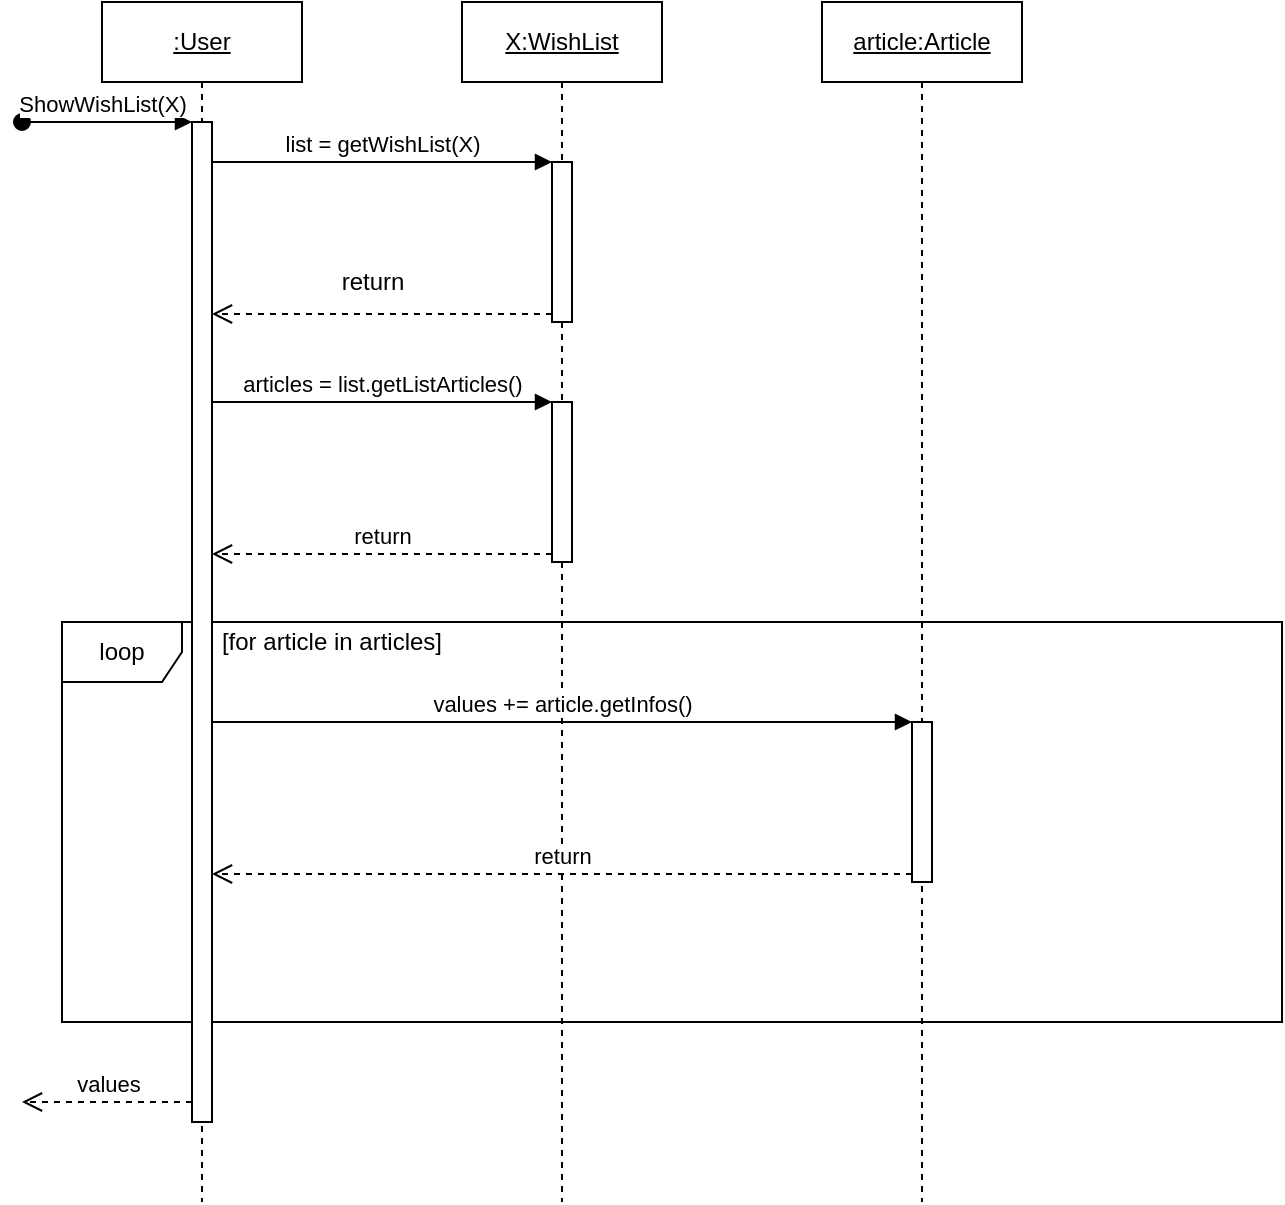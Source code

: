 <mxfile version="12.9.6" type="google"><diagram id="xSjLbOeb4Q_Lxthpekm5" name="Page-1"><mxGraphModel dx="1038" dy="531" grid="1" gridSize="10" guides="1" tooltips="1" connect="1" arrows="1" fold="1" page="1" pageScale="1" pageWidth="850" pageHeight="1100" math="0" shadow="0"><root><mxCell id="0"/><mxCell id="1" parent="0"/><mxCell id="Cd-1w0f5CPjfxfT0OCZ9-16" value="loop" style="shape=umlFrame;whiteSpace=wrap;html=1;" parent="1" vertex="1"><mxGeometry x="40" y="350" width="610" height="200" as="geometry"/></mxCell><mxCell id="Cd-1w0f5CPjfxfT0OCZ9-1" value="&lt;u&gt;:User&lt;/u&gt;" style="shape=umlLifeline;perimeter=lifelinePerimeter;whiteSpace=wrap;html=1;container=1;collapsible=0;recursiveResize=0;outlineConnect=0;" parent="1" vertex="1"><mxGeometry x="60" y="40" width="100" height="600" as="geometry"/></mxCell><mxCell id="Cd-1w0f5CPjfxfT0OCZ9-2" value="" style="html=1;points=[];perimeter=orthogonalPerimeter;" parent="Cd-1w0f5CPjfxfT0OCZ9-1" vertex="1"><mxGeometry x="45" y="60" width="10" height="500" as="geometry"/></mxCell><mxCell id="Cd-1w0f5CPjfxfT0OCZ9-3" value="ShowWishList(X)" style="html=1;verticalAlign=bottom;startArrow=oval;endArrow=block;startSize=8;" parent="Cd-1w0f5CPjfxfT0OCZ9-1" target="Cd-1w0f5CPjfxfT0OCZ9-2" edge="1"><mxGeometry x="-0.059" relative="1" as="geometry"><mxPoint x="-40" y="60" as="sourcePoint"/><Array as="points"><mxPoint y="60"/></Array><mxPoint as="offset"/></mxGeometry></mxCell><mxCell id="Cd-1w0f5CPjfxfT0OCZ9-4" value="&lt;u&gt;X:WishList&lt;/u&gt;" style="shape=umlLifeline;perimeter=lifelinePerimeter;whiteSpace=wrap;html=1;container=1;collapsible=0;recursiveResize=0;outlineConnect=0;" parent="1" vertex="1"><mxGeometry x="240" y="40" width="100" height="600" as="geometry"/></mxCell><mxCell id="Cd-1w0f5CPjfxfT0OCZ9-5" value="" style="html=1;points=[];perimeter=orthogonalPerimeter;" parent="Cd-1w0f5CPjfxfT0OCZ9-4" vertex="1"><mxGeometry x="45" y="80" width="10" height="80" as="geometry"/></mxCell><mxCell id="Cd-1w0f5CPjfxfT0OCZ9-8" value="" style="html=1;points=[];perimeter=orthogonalPerimeter;" parent="Cd-1w0f5CPjfxfT0OCZ9-4" vertex="1"><mxGeometry x="45" y="200" width="10" height="80" as="geometry"/></mxCell><mxCell id="Cd-1w0f5CPjfxfT0OCZ9-7" value="" style="html=1;verticalAlign=bottom;endArrow=open;dashed=1;endSize=8;exitX=0;exitY=0.95;" parent="1" source="Cd-1w0f5CPjfxfT0OCZ9-5" target="Cd-1w0f5CPjfxfT0OCZ9-2" edge="1"><mxGeometry relative="1" as="geometry"><mxPoint x="215" y="196" as="targetPoint"/></mxGeometry></mxCell><mxCell id="Cd-1w0f5CPjfxfT0OCZ9-9" value="articles = list.getListArticles()" style="html=1;verticalAlign=bottom;endArrow=block;entryX=0;entryY=0;" parent="1" source="Cd-1w0f5CPjfxfT0OCZ9-2" target="Cd-1w0f5CPjfxfT0OCZ9-8" edge="1"><mxGeometry relative="1" as="geometry"><mxPoint x="215" y="240" as="sourcePoint"/></mxGeometry></mxCell><mxCell id="Cd-1w0f5CPjfxfT0OCZ9-10" value="return" style="html=1;verticalAlign=bottom;endArrow=open;dashed=1;endSize=8;exitX=0;exitY=0.95;" parent="1" source="Cd-1w0f5CPjfxfT0OCZ9-8" target="Cd-1w0f5CPjfxfT0OCZ9-2" edge="1"><mxGeometry relative="1" as="geometry"><mxPoint x="215" y="316" as="targetPoint"/></mxGeometry></mxCell><mxCell id="Cd-1w0f5CPjfxfT0OCZ9-13" value="list = getWishList(X)" style="html=1;verticalAlign=bottom;endArrow=block;" parent="1" source="Cd-1w0f5CPjfxfT0OCZ9-2" target="Cd-1w0f5CPjfxfT0OCZ9-5" edge="1"><mxGeometry width="80" relative="1" as="geometry"><mxPoint x="160" y="130" as="sourcePoint"/><mxPoint x="240" y="130" as="targetPoint"/><Array as="points"><mxPoint x="230" y="120"/></Array></mxGeometry></mxCell><mxCell id="Cd-1w0f5CPjfxfT0OCZ9-14" value="return" style="text;html=1;align=center;verticalAlign=middle;resizable=0;points=[];autosize=1;" parent="1" vertex="1"><mxGeometry x="170" y="170" width="50" height="20" as="geometry"/></mxCell><mxCell id="Cd-1w0f5CPjfxfT0OCZ9-17" value="&lt;u&gt;article:Article&lt;/u&gt;" style="shape=umlLifeline;perimeter=lifelinePerimeter;whiteSpace=wrap;html=1;container=1;collapsible=0;recursiveResize=0;outlineConnect=0;" parent="1" vertex="1"><mxGeometry x="420" y="40" width="100" height="600" as="geometry"/></mxCell><mxCell id="Cd-1w0f5CPjfxfT0OCZ9-20" value="" style="html=1;points=[];perimeter=orthogonalPerimeter;" parent="Cd-1w0f5CPjfxfT0OCZ9-17" vertex="1"><mxGeometry x="45" y="360" width="10" height="80" as="geometry"/></mxCell><mxCell id="Cd-1w0f5CPjfxfT0OCZ9-18" value="[for article in articles]" style="text;html=1;strokeColor=none;fillColor=none;align=center;verticalAlign=middle;whiteSpace=wrap;rounded=0;" parent="1" vertex="1"><mxGeometry x="110" y="350" width="130" height="20" as="geometry"/></mxCell><mxCell id="Cd-1w0f5CPjfxfT0OCZ9-21" value="values += article.getInfos()" style="html=1;verticalAlign=bottom;endArrow=block;entryX=0;entryY=0;" parent="1" source="Cd-1w0f5CPjfxfT0OCZ9-2" target="Cd-1w0f5CPjfxfT0OCZ9-20" edge="1"><mxGeometry relative="1" as="geometry"><mxPoint x="395" y="400" as="sourcePoint"/></mxGeometry></mxCell><mxCell id="Cd-1w0f5CPjfxfT0OCZ9-22" value="return" style="html=1;verticalAlign=bottom;endArrow=open;dashed=1;endSize=8;exitX=0;exitY=0.95;" parent="1" source="Cd-1w0f5CPjfxfT0OCZ9-20" target="Cd-1w0f5CPjfxfT0OCZ9-2" edge="1"><mxGeometry relative="1" as="geometry"><mxPoint x="395" y="476" as="targetPoint"/></mxGeometry></mxCell><mxCell id="Cd-1w0f5CPjfxfT0OCZ9-23" value="values" style="html=1;verticalAlign=bottom;endArrow=open;dashed=1;endSize=8;" parent="1" source="Cd-1w0f5CPjfxfT0OCZ9-2" edge="1"><mxGeometry relative="1" as="geometry"><mxPoint x="100" y="590" as="sourcePoint"/><mxPoint x="20" y="590" as="targetPoint"/></mxGeometry></mxCell></root></mxGraphModel></diagram></mxfile>